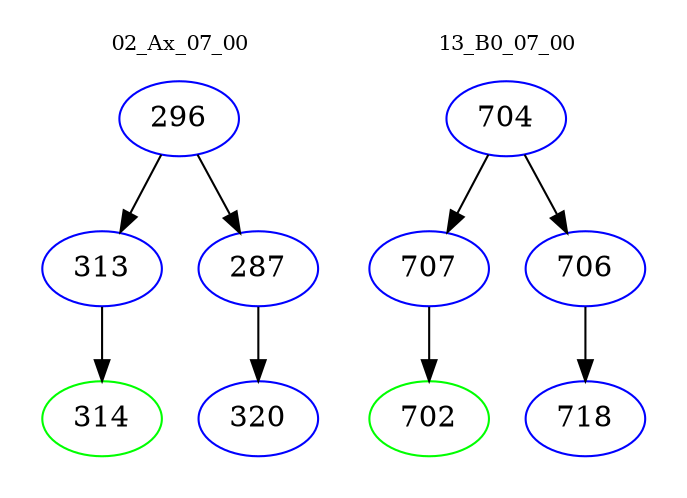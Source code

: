 digraph{
subgraph cluster_0 {
color = white
label = "02_Ax_07_00";
fontsize=10;
T0_296 [label="296", color="blue"]
T0_296 -> T0_313 [color="black"]
T0_313 [label="313", color="blue"]
T0_313 -> T0_314 [color="black"]
T0_314 [label="314", color="green"]
T0_296 -> T0_287 [color="black"]
T0_287 [label="287", color="blue"]
T0_287 -> T0_320 [color="black"]
T0_320 [label="320", color="blue"]
}
subgraph cluster_1 {
color = white
label = "13_B0_07_00";
fontsize=10;
T1_704 [label="704", color="blue"]
T1_704 -> T1_707 [color="black"]
T1_707 [label="707", color="blue"]
T1_707 -> T1_702 [color="black"]
T1_702 [label="702", color="green"]
T1_704 -> T1_706 [color="black"]
T1_706 [label="706", color="blue"]
T1_706 -> T1_718 [color="black"]
T1_718 [label="718", color="blue"]
}
}
